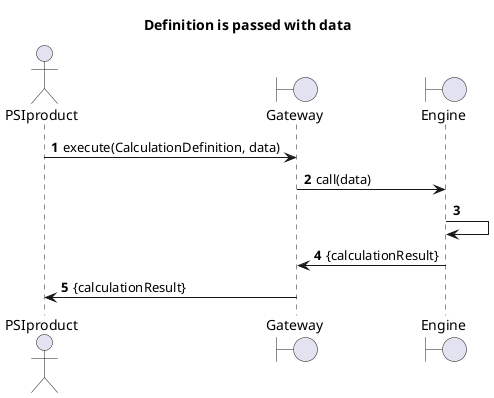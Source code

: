 @startuml

title Definition is passed with data

actor PSIproduct
boundary Gateway
boundary Engine as Engine

autonumber
PSIproduct -> Gateway: execute(CalculationDefinition, data)
' note left: data is already passed
' Gateway -> Engine: {data}
Gateway -> Engine: call(data)
Engine -> Engine
Engine -> Gateway: {calculationResult}
Gateway -> PSIproduct: {calculationResult}

@enduml